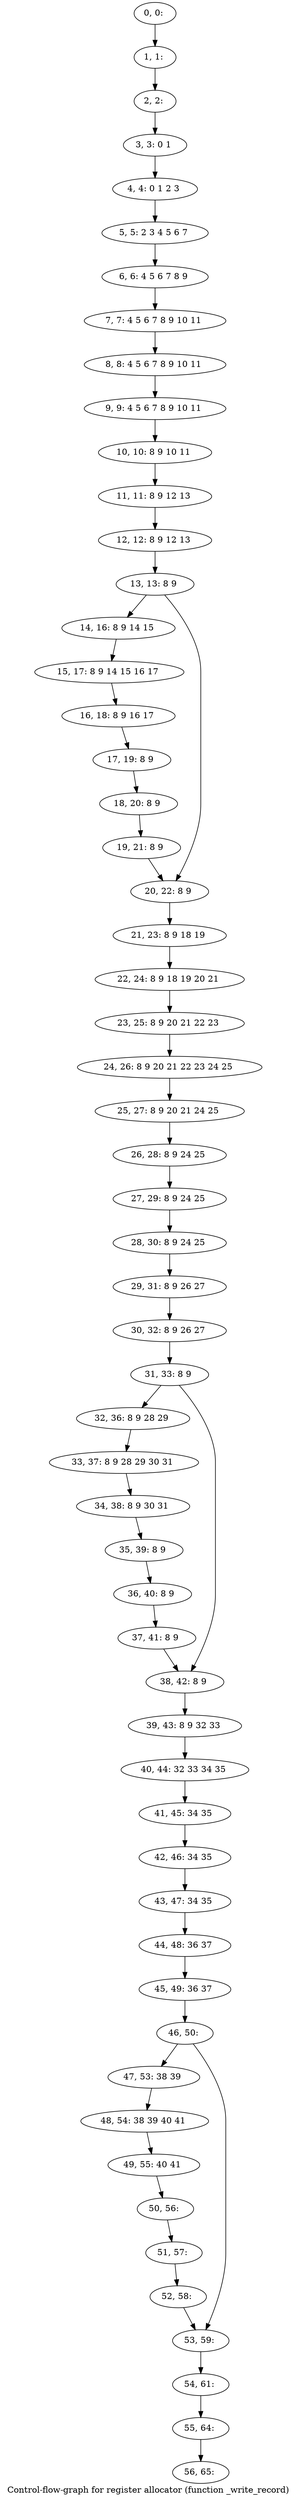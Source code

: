 digraph G {
graph [label="Control-flow-graph for register allocator (function _write_record)"]
0[label="0, 0: "];
1[label="1, 1: "];
2[label="2, 2: "];
3[label="3, 3: 0 1 "];
4[label="4, 4: 0 1 2 3 "];
5[label="5, 5: 2 3 4 5 6 7 "];
6[label="6, 6: 4 5 6 7 8 9 "];
7[label="7, 7: 4 5 6 7 8 9 10 11 "];
8[label="8, 8: 4 5 6 7 8 9 10 11 "];
9[label="9, 9: 4 5 6 7 8 9 10 11 "];
10[label="10, 10: 8 9 10 11 "];
11[label="11, 11: 8 9 12 13 "];
12[label="12, 12: 8 9 12 13 "];
13[label="13, 13: 8 9 "];
14[label="14, 16: 8 9 14 15 "];
15[label="15, 17: 8 9 14 15 16 17 "];
16[label="16, 18: 8 9 16 17 "];
17[label="17, 19: 8 9 "];
18[label="18, 20: 8 9 "];
19[label="19, 21: 8 9 "];
20[label="20, 22: 8 9 "];
21[label="21, 23: 8 9 18 19 "];
22[label="22, 24: 8 9 18 19 20 21 "];
23[label="23, 25: 8 9 20 21 22 23 "];
24[label="24, 26: 8 9 20 21 22 23 24 25 "];
25[label="25, 27: 8 9 20 21 24 25 "];
26[label="26, 28: 8 9 24 25 "];
27[label="27, 29: 8 9 24 25 "];
28[label="28, 30: 8 9 24 25 "];
29[label="29, 31: 8 9 26 27 "];
30[label="30, 32: 8 9 26 27 "];
31[label="31, 33: 8 9 "];
32[label="32, 36: 8 9 28 29 "];
33[label="33, 37: 8 9 28 29 30 31 "];
34[label="34, 38: 8 9 30 31 "];
35[label="35, 39: 8 9 "];
36[label="36, 40: 8 9 "];
37[label="37, 41: 8 9 "];
38[label="38, 42: 8 9 "];
39[label="39, 43: 8 9 32 33 "];
40[label="40, 44: 32 33 34 35 "];
41[label="41, 45: 34 35 "];
42[label="42, 46: 34 35 "];
43[label="43, 47: 34 35 "];
44[label="44, 48: 36 37 "];
45[label="45, 49: 36 37 "];
46[label="46, 50: "];
47[label="47, 53: 38 39 "];
48[label="48, 54: 38 39 40 41 "];
49[label="49, 55: 40 41 "];
50[label="50, 56: "];
51[label="51, 57: "];
52[label="52, 58: "];
53[label="53, 59: "];
54[label="54, 61: "];
55[label="55, 64: "];
56[label="56, 65: "];
0->1 ;
1->2 ;
2->3 ;
3->4 ;
4->5 ;
5->6 ;
6->7 ;
7->8 ;
8->9 ;
9->10 ;
10->11 ;
11->12 ;
12->13 ;
13->14 ;
13->20 ;
14->15 ;
15->16 ;
16->17 ;
17->18 ;
18->19 ;
19->20 ;
20->21 ;
21->22 ;
22->23 ;
23->24 ;
24->25 ;
25->26 ;
26->27 ;
27->28 ;
28->29 ;
29->30 ;
30->31 ;
31->32 ;
31->38 ;
32->33 ;
33->34 ;
34->35 ;
35->36 ;
36->37 ;
37->38 ;
38->39 ;
39->40 ;
40->41 ;
41->42 ;
42->43 ;
43->44 ;
44->45 ;
45->46 ;
46->47 ;
46->53 ;
47->48 ;
48->49 ;
49->50 ;
50->51 ;
51->52 ;
52->53 ;
53->54 ;
54->55 ;
55->56 ;
}
